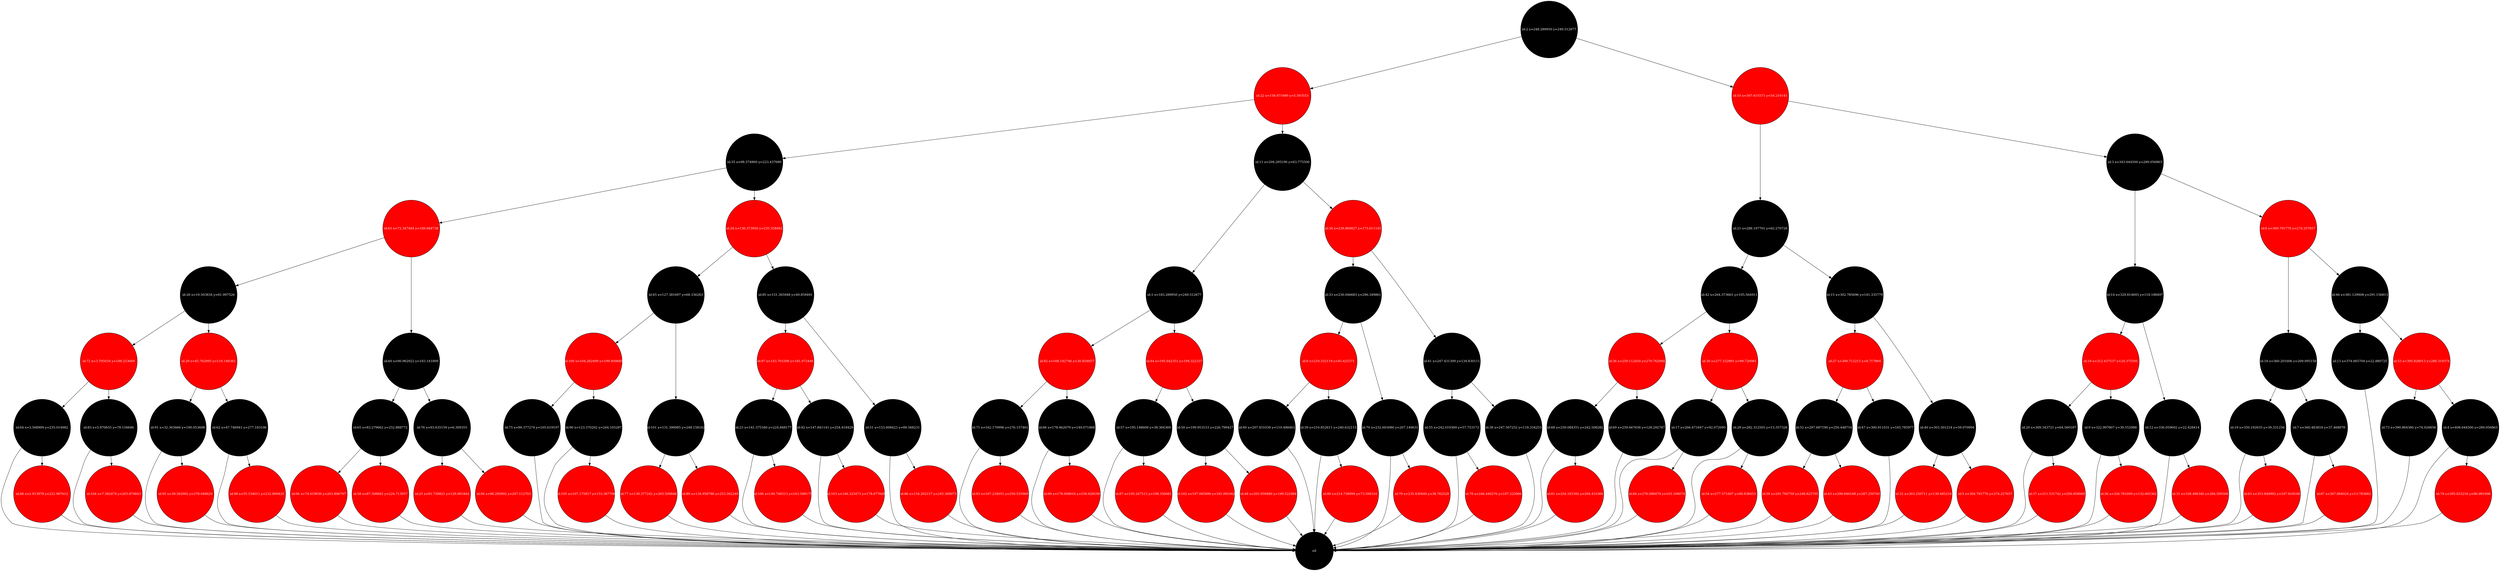 digraph G{
	node [margin=0 fontcolor=white fontsize=12 width=0.5 shape=circle style=filled]
	edge [fontcolor=grey fontsize=10]
	nil [fillcolor=black fixedsize=shape label="nil" width=2]
	2 [fillcolor=black fixedsize=shape label="id:2 x=248.289950 y=249.512677" width=3]
	22 [fillcolor=red fixedsize=shape label="id:22 x=158.871689 y=5.593553" width=3]
	2 -> 22
	35 [fillcolor=black fixedsize=shape label="id:35 x=98.374869 y=223.437680" width=3]
	22 -> 35
	61 [fillcolor=red fixedsize=shape label="id:61 x=72.347484 y=189.684738" width=3]
	35 -> 61
	26 [fillcolor=black fixedsize=shape label="id:26 x=19.503834 y=61.997526" width=3]
	61 -> 26
	72 [fillcolor=red fixedsize=shape label="id:72 x=3.705034 y=188.253669" width=3]
	26 -> 72
	64 [fillcolor=black fixedsize=shape label="id:64 x=3.568909 y=235.014982" width=3]
	72 -> 64
	64 -> nil
	88 [fillcolor=red fixedsize=shape label="id:88 x=2.913978 y=221.987612" width=3]
	64 -> 88
	88 -> nil
	83 [fillcolor=black fixedsize=shape label="id:83 x=5.870655 y=78.156646" width=3]
	72 -> 83
	83 -> nil
	104 [fillcolor=red fixedsize=shape label="id:104 x=7.582474 y=203.874843" width=3]
	83 -> 104
	104 -> nil
	29 [fillcolor=red fixedsize=shape label="id:29 x=45.762095 y=116.146361" width=3]
	26 -> 29
	91 [fillcolor=black fixedsize=shape label="id:91 x=32.363666 y=190.053608" width=3]
	29 -> 91
	91 -> nil
	95 [fillcolor=red fixedsize=shape label="id:95 x=39.562902 y=278.048629" width=3]
	91 -> 95
	95 -> nil
	62 [fillcolor=black fixedsize=shape label="id:62 x=47.746941 y=277.183106" width=3]
	29 -> 62
	62 -> nil
	98 [fillcolor=red fixedsize=shape label="id:98 x=55.154011 y=232.809425" width=3]
	62 -> 98
	98 -> nil
	60 [fillcolor=black fixedsize=shape label="id:60 x=90.962922 y=183.141809" width=3]
	61 -> 60
	65 [fillcolor=black fixedsize=shape label="id:65 x=83.279662 y=252.888772" width=3]
	60 -> 65
	96 [fillcolor=red fixedsize=shape label="id:96 x=74.419830 y=263.806797" width=3]
	65 -> 96
	96 -> nil
	58 [fillcolor=red fixedsize=shape label="id:58 x=87.508682 y=224.713957" width=3]
	65 -> 58
	58 -> nil
	76 [fillcolor=black fixedsize=shape label="id:76 x=93.635159 y=6.309355" width=3]
	60 -> 76
	25 [fillcolor=red fixedsize=shape label="id:25 x=91.730821 y=129.981844" width=3]
	76 -> 25
	25 -> nil
	94 [fillcolor=red fixedsize=shape label="id:94 x=98.295892 y=207.112703" width=3]
	76 -> 94
	94 -> nil
	24 [fillcolor=red fixedsize=shape label="id:24 x=136.373950 y=235.358482" width=3]
	35 -> 24
	45 [fillcolor=black fixedsize=shape label="id:45 x=127.381697 y=68.336283" width=3]
	24 -> 45
	100 [fillcolor=red fixedsize=shape label="id:100 x=104.282499 y=199.400685" width=3]
	45 -> 100
	75 [fillcolor=black fixedsize=shape label="id:75 x=99.377274 y=105.619197" width=3]
	100 -> 75
	75 -> nil
	90 [fillcolor=black fixedsize=shape label="id:90 x=123.370202 y=244.105287" width=3]
	100 -> 90
	90 -> nil
	105 [fillcolor=red fixedsize=shape label="id:105 x=107.175817 y=153.387706" width=3]
	90 -> 105
	105 -> nil
	101 [fillcolor=black fixedsize=shape label="id:101 x=131.390085 y=248.158102" width=3]
	45 -> 101
	77 [fillcolor=red fixedsize=shape label="id:77 x=130.377242 y=265.509846" width=3]
	101 -> 77
	77 -> nil
	89 [fillcolor=red fixedsize=shape label="id:89 x=134.958788 y=253.392249" width=3]
	101 -> 89
	89 -> nil
	85 [fillcolor=black fixedsize=shape label="id:85 x=151.365948 y=49.859491" width=3]
	24 -> 85
	97 [fillcolor=red fixedsize=shape label="id:97 x=143.703308 y=181.072446" width=3]
	85 -> 97
	23 [fillcolor=black fixedsize=shape label="id:23 x=141.375340 y=224.848177" width=3]
	97 -> 23
	23 -> nil
	106 [fillcolor=red fixedsize=shape label="id:106 x=140.748313 y=163.508175" width=3]
	23 -> 106
	106 -> nil
	92 [fillcolor=black fixedsize=shape label="id:92 x=147.841141 y=254.418429" width=3]
	97 -> 92
	92 -> nil
	103 [fillcolor=red fixedsize=shape label="id:103 x=146.325473 y=178.677668" width=3]
	92 -> 103
	103 -> nil
	51 [fillcolor=black fixedsize=shape label="id:51 x=153.008423 y=89.568231" width=3]
	85 -> 51
	51 -> nil
	86 [fillcolor=red fixedsize=shape label="id:86 x=154.202157 y=245.369073" width=3]
	51 -> 86
	86 -> nil
	11 [fillcolor=black fixedsize=shape label="id:11 x=204.295190 y=63.775500" width=3]
	22 -> 11
	1 [fillcolor=black fixedsize=shape label="id:1 x=183.289950 y=249.512677" width=3]
	11 -> 1
	82 [fillcolor=red fixedsize=shape label="id:82 x=168.142746 y=30.854857" width=3]
	1 -> 82
	71 [fillcolor=black fixedsize=shape label="id:71 x=162.170996 y=276.157461" width=3]
	82 -> 71
	71 -> nil
	93 [fillcolor=red fixedsize=shape label="id:93 x=167.234051 y=250.535969" width=3]
	71 -> 93
	93 -> nil
	66 [fillcolor=black fixedsize=shape label="id:66 x=178.462079 y=149.071868" width=3]
	82 -> 66
	66 -> nil
	99 [fillcolor=red fixedsize=shape label="id:99 x=178.008616 y=156.628199" width=3]
	66 -> 99
	99 -> nil
	44 [fillcolor=red fixedsize=shape label="id:44 x=195.642351 y=194.322337" width=3]
	1 -> 44
	57 [fillcolor=black fixedsize=shape label="id:57 x=195.148608 y=38.364369" width=3]
	44 -> 57
	57 -> nil
	87 [fillcolor=red fixedsize=shape label="id:87 x=195.247513 y=198.356081" width=3]
	57 -> 87
	87 -> nil
	50 [fillcolor=black fixedsize=shape label="id:50 x=199.953153 y=226.799427" width=3]
	44 -> 50
	102 [fillcolor=red fixedsize=shape label="id:102 x=197.065696 y=181.091062" width=3]
	50 -> 102
	102 -> nil
	48 [fillcolor=red fixedsize=shape label="id:48 x=203.959480 y=199.522984" width=3]
	50 -> 48
	48 -> nil
	34 [fillcolor=red fixedsize=shape label="id:34 x=239.860827 y=173.611145" width=3]
	11 -> 34
	33 [fillcolor=black fixedsize=shape label="id:33 x=230.046683 y=296.349861" width=3]
	34 -> 33
	8 [fillcolor=red fixedsize=shape label="id:8 x=210.332119 y=45.425371" width=3]
	33 -> 8
	49 [fillcolor=black fixedsize=shape label="id:49 x=207.451039 y=119.488463" width=3]
	8 -> 49
	49 -> nil
	39 [fillcolor=black fixedsize=shape label="id:39 x=210.852611 y=240.632115" width=3]
	8 -> 39
	39 -> nil
	80 [fillcolor=red fixedsize=shape label="id:80 x=214.738994 y=73.598316" width=3]
	39 -> 80
	80 -> nil
	70 [fillcolor=black fixedsize=shape label="id:70 x=232.603080 y=207.149631" width=3]
	33 -> 70
	70 -> nil
	79 [fillcolor=red fixedsize=shape label="id:79 x=235.430440 y=38.762529" width=3]
	70 -> 79
	79 -> nil
	41 [fillcolor=black fixedsize=shape label="id:41 x=247.431309 y=134.830111" width=3]
	34 -> 41
	55 [fillcolor=black fixedsize=shape label="id:55 x=242.019369 y=57.753172" width=3]
	41 -> 55
	55 -> nil
	78 [fillcolor=red fixedsize=shape label="id:78 x=246.440276 y=187.225906" width=3]
	55 -> 78
	78 -> nil
	38 [fillcolor=black fixedsize=shape label="id:38 x=247.507252 y=118.334253" width=3]
	41 -> 38
	38 -> nil
	10 [fillcolor=red fixedsize=shape label="id:10 x=307.615571 y=54.216141" width=3]
	2 -> 10
	21 [fillcolor=black fixedsize=shape label="id:21 x=288.197701 y=62.270726" width=3]
	10 -> 21
	42 [fillcolor=black fixedsize=shape label="id:42 x=264.373661 y=105.564911" width=3]
	21 -> 42
	36 [fillcolor=red fixedsize=shape label="id:36 x=259.112450 y=270.762944" width=3]
	42 -> 36
	68 [fillcolor=black fixedsize=shape label="id:68 x=259.084351 y=242.508282" width=3]
	36 -> 68
	68 -> nil
	81 [fillcolor=red fixedsize=shape label="id:81 x=254.183392 y=204.431086" width=3]
	68 -> 81
	81 -> nil
	69 [fillcolor=black fixedsize=shape label="id:69 x=259.667656 y=128.292787" width=3]
	36 -> 69
	69 -> nil
	30 [fillcolor=red fixedsize=shape label="id:30 x=277.332891 y=99.720981" width=3]
	42 -> 30
	17 [fillcolor=black fixedsize=shape label="id:17 x=266.473447 y=92.072095" width=3]
	30 -> 17
	17 -> nil
	84 [fillcolor=red fixedsize=shape label="id:84 x=276.088479 y=103.108074" width=3]
	17 -> 84
	84 -> nil
	28 [fillcolor=black fixedsize=shape label="id:28 x=282.312505 y=13.357328" width=3]
	30 -> 28
	28 -> nil
	54 [fillcolor=red fixedsize=shape label="id:54 x=277.571607 y=88.838453" width=3]
	28 -> 54
	54 -> nil
	15 [fillcolor=black fixedsize=shape label="id:15 x=302.785696 y=141.335779" width=3]
	21 -> 15
	27 [fillcolor=red fixedsize=shape label="id:27 x=300.712215 y=8.717864" width=3]
	15 -> 27
	52 [fillcolor=black fixedsize=shape label="id:52 x=297.687190 y=250.448716" width=3]
	27 -> 52
	59 [fillcolor=red fixedsize=shape label="id:59 x=291.760759 y=248.825705" width=3]
	52 -> 59
	59 -> nil
	43 [fillcolor=red fixedsize=shape label="id:43 x=299.846168 y=287.250740" width=3]
	52 -> 43
	43 -> nil
	47 [fillcolor=black fixedsize=shape label="id:47 x=300.911031 y=165.785977" width=3]
	27 -> 47
	47 -> nil
	40 [fillcolor=black fixedsize=shape label="id:40 x=303.301214 y=59.070994" width=3]
	15 -> 40
	32 [fillcolor=red fixedsize=shape label="id:32 x=303.250711 y=139.485216" width=3]
	40 -> 32
	32 -> nil
	5 [fillcolor=red fixedsize=shape label="id:5 x=304.791776 y=274.257657" width=3]
	40 -> 5
	5 -> nil
	3 [fillcolor=black fixedsize=shape label="id:3 x=343.644500 y=289.056863" width=3]
	10 -> 3
	14 [fillcolor=black fixedsize=shape label="id:14 x=329.814693 y=118.188497" width=3]
	3 -> 14
	16 [fillcolor=red fixedsize=shape label="id:16 x=312.437537 y=24.375591" width=3]
	14 -> 16
	20 [fillcolor=black fixedsize=shape label="id:20 x=309.343721 y=64.560187" width=3]
	16 -> 20
	20 -> nil
	37 [fillcolor=red fixedsize=shape label="id:37 x=311.531742 y=256.658069" width=3]
	20 -> 37
	37 -> nil
	9 [fillcolor=black fixedsize=shape label="id:9 x=322.997807 y=39.552988" width=3]
	16 -> 9
	9 -> nil
	56 [fillcolor=red fixedsize=shape label="id:56 x=326.781609 y=132.605362" width=3]
	9 -> 56
	56 -> nil
	12 [fillcolor=black fixedsize=shape label="id:12 x=336.059692 y=22.428414" width=3]
	14 -> 12
	12 -> nil
	31 [fillcolor=red fixedsize=shape label="id:31 x=338.496340 y=284.509306" width=3]
	12 -> 31
	31 -> nil
	6 [fillcolor=red fixedsize=shape label="id:6 x=369.791776 y=274.257657" width=3]
	3 -> 6
	18 [fillcolor=black fixedsize=shape label="id:18 x=360.201606 y=209.095158" width=3]
	6 -> 18
	19 [fillcolor=black fixedsize=shape label="id:19 x=350.192635 y=39.331256" width=3]
	18 -> 19
	19 -> nil
	63 [fillcolor=red fixedsize=shape label="id:63 x=353.849992 y=187.818168" width=3]
	19 -> 63
	63 -> nil
	7 [fillcolor=black fixedsize=shape label="id:7 x=360.483818 y=37.468878" width=3]
	18 -> 7
	7 -> nil
	67 [fillcolor=red fixedsize=shape label="id:67 x=367.884024 y=13.783682" width=3]
	7 -> 67
	67 -> nil
	46 [fillcolor=black fixedsize=shape label="id:46 x=381.129908 y=291.156813" width=3]
	6 -> 46
	13 [fillcolor=black fixedsize=shape label="id:13 x=374.065704 y=22.880725" width=3]
	46 -> 13
	13 -> nil
	53 [fillcolor=red fixedsize=shape label="id:53 x=395.828013 y=286.319374" width=3]
	46 -> 53
	73 [fillcolor=black fixedsize=shape label="id:73 x=390.864380 y=74.026856" width=3]
	53 -> 73
	73 -> nil
	4 [fillcolor=black fixedsize=shape label="id:4 x=408.644500 y=289.056863" width=3]
	53 -> 4
	4 -> nil
	74 [fillcolor=red fixedsize=shape label="id:74 x=395.833216 y=86.991008" width=3]
	4 -> 74
	74 -> nil
}